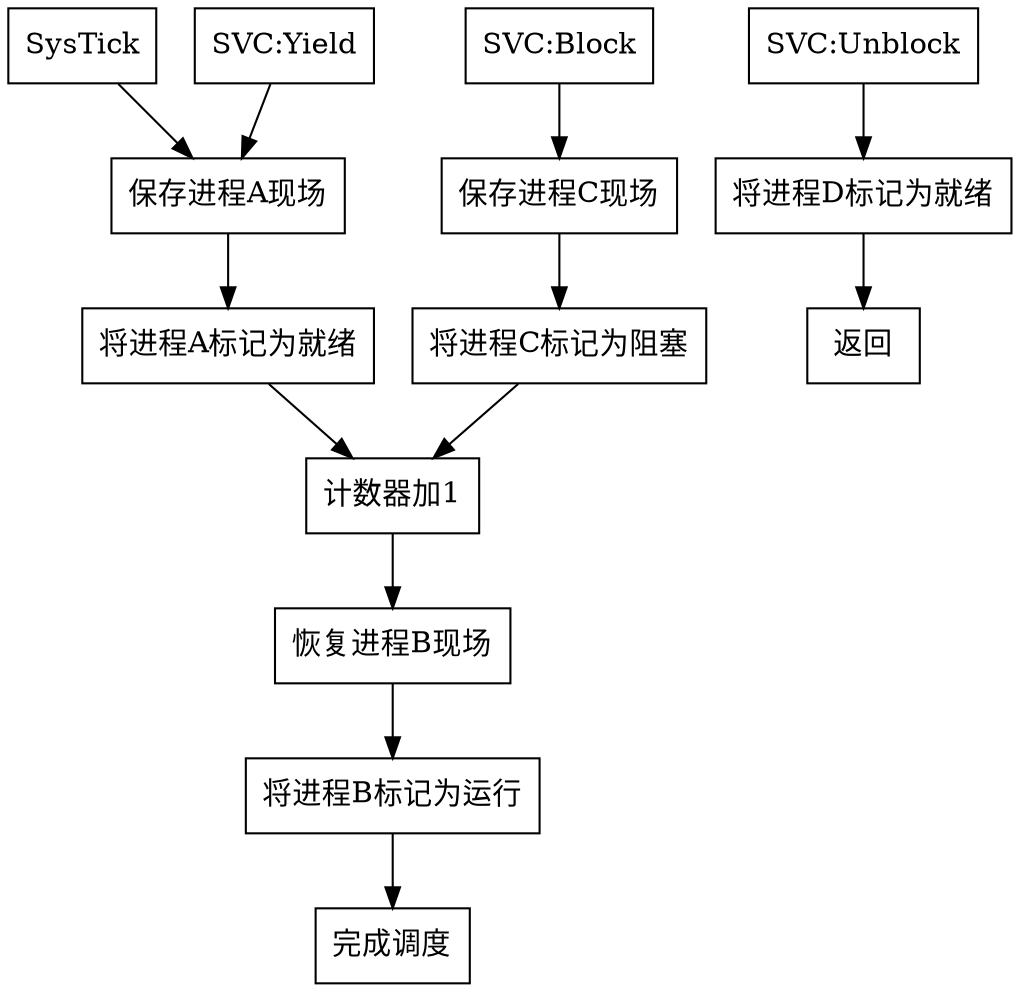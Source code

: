 digraph {

    node [shape="box"];

    SysTick
    -> 保存进程A现场
    -> 将进程A标记为就绪
    -> 计数器加1
    -> 恢复进程B现场
    -> 将进程B标记为运行
    -> 完成调度

    "SVC:Yield"
    -> 保存进程A现场

    "SVC:Block"
    -> 保存进程C现场
    -> 将进程C标记为阻塞
    -> 计数器加1
    
    "SVC:Unblock"
    -> 将进程D标记为就绪
    -> 返回

}
